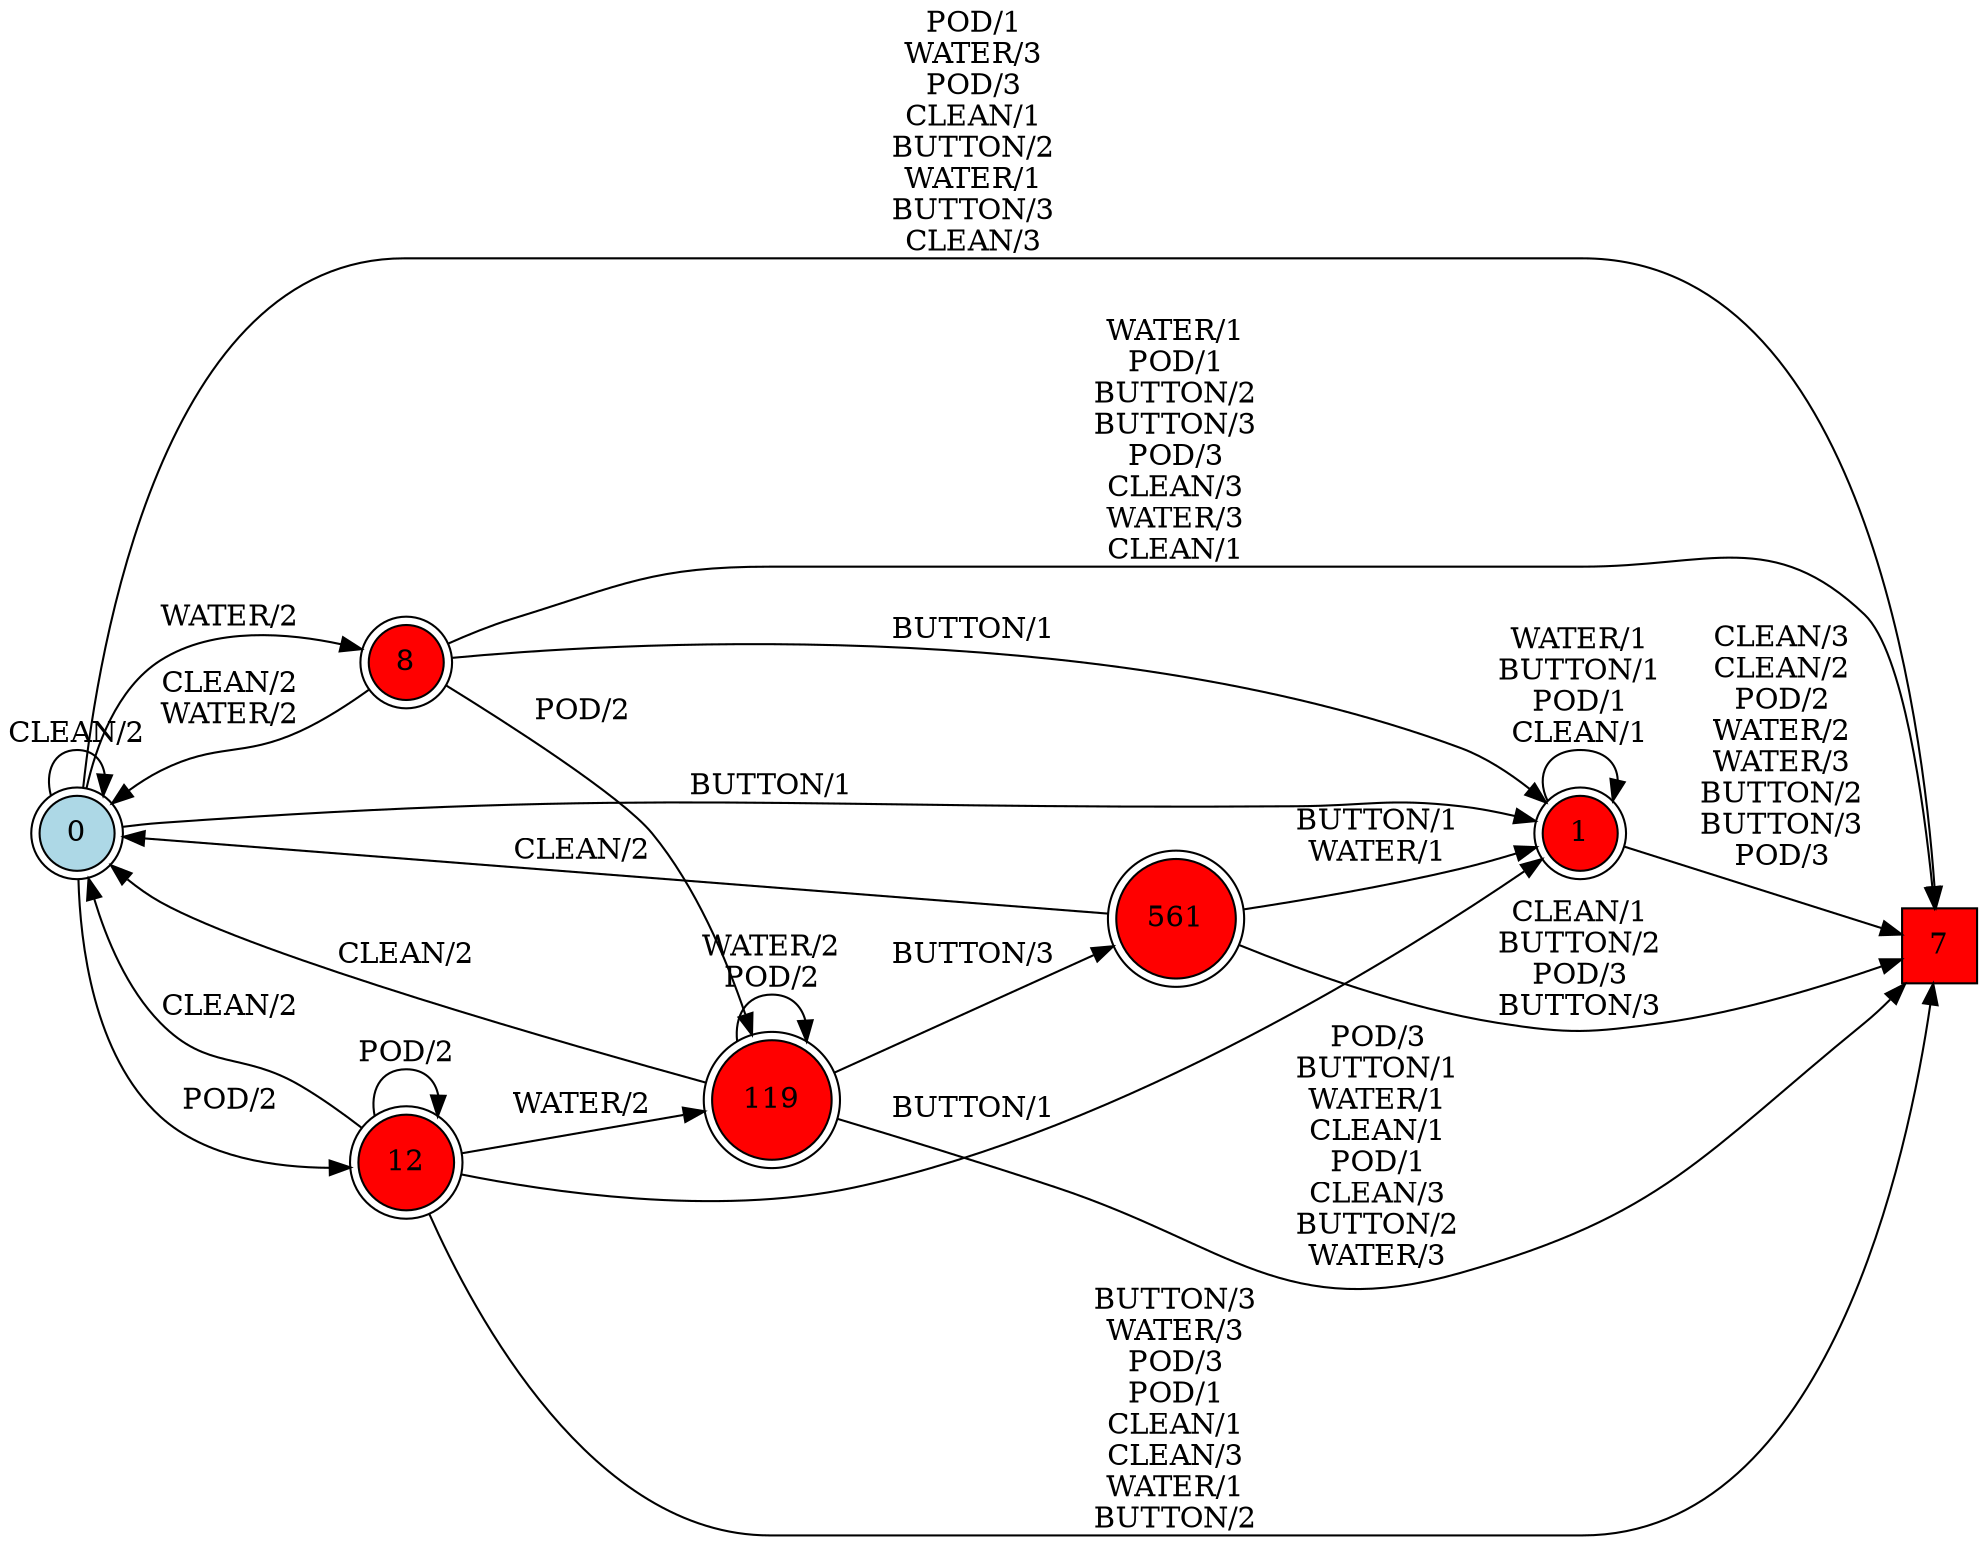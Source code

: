 digraph G {
  rankdir=LR;
  node [shape=circle, style=filled, fillcolor=white];
  "0" [isInitial=True, fillcolor=lightblue, shape=doublecircle];
  "1" [fillcolor=red, shape=doublecircle];
  "7" [fillcolor=red, shape=square];
  "8" [fillcolor=red, shape=doublecircle];
  "12" [fillcolor=red, shape=doublecircle];
  "119" [fillcolor=red, shape=doublecircle];
  "561" [fillcolor=red, shape=doublecircle];
  "0" -> "1" [label="BUTTON/1"];
  "0" -> "8" [label="WATER/2"];
  "0" -> "12" [label="POD/2"];
  "0" -> "7" [label="POD/1\nWATER/3\nPOD/3\nCLEAN/1\nBUTTON/2\nWATER/1\nBUTTON/3\nCLEAN/3"];
  "0" -> "0" [label="CLEAN/2"];
  "1" -> "7" [label="CLEAN/3\nCLEAN/2\nPOD/2\nWATER/2\nWATER/3\nBUTTON/2\nBUTTON/3\nPOD/3"];
  "1" -> "1" [label="WATER/1\nBUTTON/1\nPOD/1\nCLEAN/1"];
  "8" -> "119" [label="POD/2"];
  "8" -> "7" [label="WATER/1\nPOD/1\nBUTTON/2\nBUTTON/3\nPOD/3\nCLEAN/3\nWATER/3\nCLEAN/1"];
  "8" -> "0" [label="CLEAN/2\nWATER/2"];
  "8" -> "1" [label="BUTTON/1"];
  "12" -> "7" [label="BUTTON/3\nWATER/3\nPOD/3\nPOD/1\nCLEAN/1\nCLEAN/3\nWATER/1\nBUTTON/2"];
  "12" -> "0" [label="CLEAN/2"];
  "12" -> "1" [label="BUTTON/1"];
  "12" -> "12" [label="POD/2"];
  "12" -> "119" [label="WATER/2"];
  "119" -> "561" [label="BUTTON/3"];
  "119" -> "7" [label="POD/3\nBUTTON/1\nWATER/1\nCLEAN/1\nPOD/1\nCLEAN/3\nBUTTON/2\nWATER/3"];
  "119" -> "0" [label="CLEAN/2"];
  "119" -> "119" [label="WATER/2\nPOD/2"];
  "561" -> "7" [label="CLEAN/1\nBUTTON/2\nPOD/3\nBUTTON/3"];
  "561" -> "1" [label="BUTTON/1\nWATER/1"];
  "561" -> "0" [label="CLEAN/2"];
}